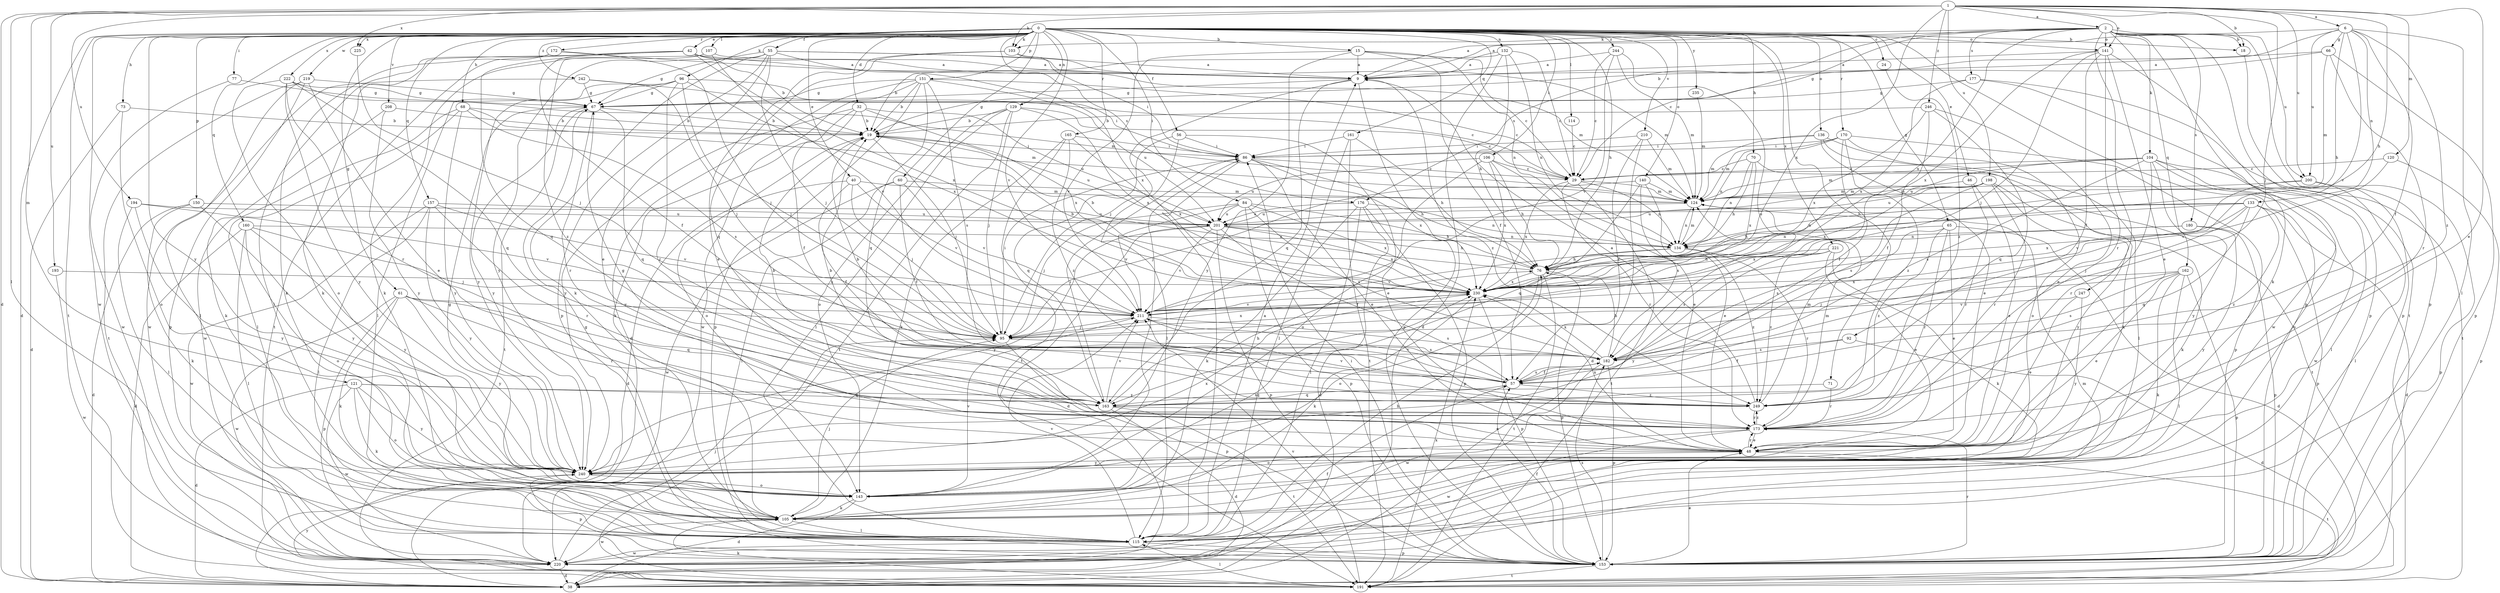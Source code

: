 strict digraph  {
0;
1;
2;
6;
9;
15;
18;
19;
24;
29;
32;
38;
40;
42;
46;
48;
55;
56;
57;
60;
61;
65;
66;
67;
68;
70;
71;
73;
76;
77;
84;
86;
92;
95;
96;
103;
104;
105;
106;
107;
114;
115;
120;
121;
124;
129;
132;
133;
134;
136;
140;
141;
143;
150;
151;
153;
157;
160;
161;
162;
163;
165;
170;
172;
173;
176;
177;
180;
182;
191;
193;
194;
198;
200;
201;
208;
210;
211;
219;
220;
221;
222;
225;
230;
235;
240;
242;
244;
246;
247;
249;
0 -> 15  [label=b];
0 -> 18  [label=b];
0 -> 24  [label=c];
0 -> 32  [label=d];
0 -> 38  [label=d];
0 -> 40  [label=e];
0 -> 42  [label=e];
0 -> 46  [label=e];
0 -> 55  [label=f];
0 -> 56  [label=f];
0 -> 60  [label=g];
0 -> 61  [label=g];
0 -> 65  [label=g];
0 -> 68  [label=h];
0 -> 70  [label=h];
0 -> 71  [label=h];
0 -> 73  [label=h];
0 -> 76  [label=h];
0 -> 77  [label=i];
0 -> 84  [label=i];
0 -> 96  [label=k];
0 -> 103  [label=k];
0 -> 106  [label=l];
0 -> 107  [label=l];
0 -> 114  [label=l];
0 -> 129  [label=n];
0 -> 132  [label=n];
0 -> 136  [label=o];
0 -> 140  [label=o];
0 -> 141  [label=o];
0 -> 150  [label=p];
0 -> 151  [label=p];
0 -> 153  [label=p];
0 -> 157  [label=q];
0 -> 160  [label=q];
0 -> 161  [label=q];
0 -> 165  [label=r];
0 -> 170  [label=r];
0 -> 172  [label=r];
0 -> 176  [label=s];
0 -> 191  [label=t];
0 -> 208  [label=v];
0 -> 210  [label=v];
0 -> 211  [label=v];
0 -> 219  [label=w];
0 -> 220  [label=w];
0 -> 221  [label=x];
0 -> 222  [label=x];
0 -> 225  [label=x];
0 -> 235  [label=y];
0 -> 240  [label=y];
0 -> 242  [label=z];
0 -> 244  [label=z];
1 -> 2  [label=a];
1 -> 6  [label=a];
1 -> 18  [label=b];
1 -> 38  [label=d];
1 -> 48  [label=e];
1 -> 76  [label=h];
1 -> 92  [label=j];
1 -> 103  [label=k];
1 -> 115  [label=l];
1 -> 120  [label=m];
1 -> 121  [label=m];
1 -> 141  [label=o];
1 -> 193  [label=u];
1 -> 194  [label=u];
1 -> 198  [label=u];
1 -> 200  [label=u];
1 -> 225  [label=x];
1 -> 230  [label=x];
1 -> 246  [label=z];
2 -> 9  [label=a];
2 -> 18  [label=b];
2 -> 29  [label=c];
2 -> 103  [label=k];
2 -> 104  [label=k];
2 -> 105  [label=k];
2 -> 141  [label=o];
2 -> 153  [label=p];
2 -> 162  [label=q];
2 -> 176  [label=s];
2 -> 177  [label=s];
2 -> 180  [label=s];
2 -> 191  [label=t];
2 -> 200  [label=u];
2 -> 230  [label=x];
2 -> 247  [label=z];
6 -> 9  [label=a];
6 -> 19  [label=b];
6 -> 57  [label=f];
6 -> 66  [label=g];
6 -> 76  [label=h];
6 -> 115  [label=l];
6 -> 133  [label=n];
6 -> 200  [label=u];
6 -> 211  [label=v];
6 -> 249  [label=z];
9 -> 67  [label=g];
9 -> 95  [label=j];
9 -> 153  [label=p];
9 -> 163  [label=q];
9 -> 249  [label=z];
15 -> 9  [label=a];
15 -> 29  [label=c];
15 -> 57  [label=f];
15 -> 134  [label=n];
15 -> 211  [label=v];
15 -> 240  [label=y];
18 -> 153  [label=p];
19 -> 86  [label=i];
19 -> 95  [label=j];
19 -> 143  [label=o];
19 -> 201  [label=u];
24 -> 249  [label=z];
29 -> 124  [label=m];
29 -> 134  [label=n];
29 -> 173  [label=r];
29 -> 191  [label=t];
29 -> 230  [label=x];
32 -> 19  [label=b];
32 -> 57  [label=f];
32 -> 105  [label=k];
32 -> 201  [label=u];
32 -> 230  [label=x];
32 -> 240  [label=y];
40 -> 38  [label=d];
40 -> 57  [label=f];
40 -> 95  [label=j];
40 -> 124  [label=m];
40 -> 211  [label=v];
42 -> 9  [label=a];
42 -> 19  [label=b];
42 -> 57  [label=f];
42 -> 105  [label=k];
42 -> 124  [label=m];
42 -> 163  [label=q];
42 -> 191  [label=t];
42 -> 230  [label=x];
46 -> 48  [label=e];
46 -> 124  [label=m];
46 -> 173  [label=r];
48 -> 173  [label=r];
48 -> 191  [label=t];
48 -> 230  [label=x];
48 -> 240  [label=y];
55 -> 9  [label=a];
55 -> 48  [label=e];
55 -> 67  [label=g];
55 -> 95  [label=j];
55 -> 105  [label=k];
55 -> 124  [label=m];
55 -> 153  [label=p];
55 -> 230  [label=x];
55 -> 240  [label=y];
56 -> 48  [label=e];
56 -> 86  [label=i];
56 -> 115  [label=l];
56 -> 163  [label=q];
57 -> 19  [label=b];
57 -> 163  [label=q];
57 -> 182  [label=s];
57 -> 211  [label=v];
57 -> 249  [label=z];
60 -> 57  [label=f];
60 -> 115  [label=l];
60 -> 124  [label=m];
60 -> 211  [label=v];
60 -> 220  [label=w];
61 -> 105  [label=k];
61 -> 153  [label=p];
61 -> 163  [label=q];
61 -> 173  [label=r];
61 -> 211  [label=v];
61 -> 220  [label=w];
61 -> 240  [label=y];
65 -> 38  [label=d];
65 -> 48  [label=e];
65 -> 134  [label=n];
65 -> 173  [label=r];
65 -> 182  [label=s];
65 -> 249  [label=z];
66 -> 9  [label=a];
66 -> 67  [label=g];
66 -> 124  [label=m];
66 -> 153  [label=p];
66 -> 173  [label=r];
67 -> 19  [label=b];
67 -> 163  [label=q];
67 -> 173  [label=r];
67 -> 191  [label=t];
67 -> 240  [label=y];
68 -> 19  [label=b];
68 -> 115  [label=l];
68 -> 124  [label=m];
68 -> 182  [label=s];
68 -> 220  [label=w];
68 -> 240  [label=y];
70 -> 29  [label=c];
70 -> 76  [label=h];
70 -> 134  [label=n];
70 -> 191  [label=t];
70 -> 230  [label=x];
71 -> 163  [label=q];
71 -> 173  [label=r];
73 -> 19  [label=b];
73 -> 38  [label=d];
73 -> 143  [label=o];
76 -> 19  [label=b];
76 -> 143  [label=o];
76 -> 153  [label=p];
76 -> 191  [label=t];
76 -> 230  [label=x];
77 -> 67  [label=g];
77 -> 220  [label=w];
84 -> 76  [label=h];
84 -> 95  [label=j];
84 -> 153  [label=p];
84 -> 182  [label=s];
84 -> 201  [label=u];
84 -> 211  [label=v];
84 -> 230  [label=x];
86 -> 29  [label=c];
86 -> 48  [label=e];
86 -> 76  [label=h];
86 -> 115  [label=l];
86 -> 230  [label=x];
92 -> 38  [label=d];
92 -> 57  [label=f];
92 -> 182  [label=s];
95 -> 86  [label=i];
95 -> 153  [label=p];
95 -> 182  [label=s];
95 -> 230  [label=x];
96 -> 67  [label=g];
96 -> 86  [label=i];
96 -> 95  [label=j];
96 -> 115  [label=l];
96 -> 173  [label=r];
96 -> 230  [label=x];
96 -> 240  [label=y];
103 -> 9  [label=a];
103 -> 48  [label=e];
103 -> 86  [label=i];
103 -> 163  [label=q];
104 -> 29  [label=c];
104 -> 115  [label=l];
104 -> 124  [label=m];
104 -> 143  [label=o];
104 -> 173  [label=r];
104 -> 182  [label=s];
104 -> 201  [label=u];
104 -> 220  [label=w];
104 -> 240  [label=y];
105 -> 95  [label=j];
105 -> 115  [label=l];
105 -> 220  [label=w];
106 -> 29  [label=c];
106 -> 48  [label=e];
106 -> 76  [label=h];
106 -> 143  [label=o];
106 -> 201  [label=u];
106 -> 230  [label=x];
107 -> 9  [label=a];
107 -> 105  [label=k];
107 -> 211  [label=v];
107 -> 249  [label=z];
114 -> 29  [label=c];
115 -> 9  [label=a];
115 -> 67  [label=g];
115 -> 76  [label=h];
115 -> 153  [label=p];
115 -> 211  [label=v];
115 -> 220  [label=w];
120 -> 29  [label=c];
120 -> 153  [label=p];
120 -> 211  [label=v];
121 -> 38  [label=d];
121 -> 105  [label=k];
121 -> 143  [label=o];
121 -> 163  [label=q];
121 -> 220  [label=w];
121 -> 240  [label=y];
121 -> 249  [label=z];
124 -> 134  [label=n];
124 -> 201  [label=u];
129 -> 19  [label=b];
129 -> 29  [label=c];
129 -> 95  [label=j];
129 -> 115  [label=l];
129 -> 143  [label=o];
129 -> 191  [label=t];
129 -> 230  [label=x];
132 -> 9  [label=a];
132 -> 19  [label=b];
132 -> 29  [label=c];
132 -> 38  [label=d];
132 -> 76  [label=h];
132 -> 134  [label=n];
133 -> 38  [label=d];
133 -> 76  [label=h];
133 -> 95  [label=j];
133 -> 134  [label=n];
133 -> 153  [label=p];
133 -> 163  [label=q];
133 -> 201  [label=u];
133 -> 230  [label=x];
133 -> 249  [label=z];
134 -> 76  [label=h];
134 -> 124  [label=m];
134 -> 173  [label=r];
134 -> 211  [label=v];
134 -> 249  [label=z];
136 -> 48  [label=e];
136 -> 86  [label=i];
136 -> 105  [label=k];
136 -> 115  [label=l];
136 -> 124  [label=m];
140 -> 48  [label=e];
140 -> 95  [label=j];
140 -> 124  [label=m];
140 -> 163  [label=q];
140 -> 182  [label=s];
141 -> 9  [label=a];
141 -> 48  [label=e];
141 -> 57  [label=f];
141 -> 95  [label=j];
141 -> 153  [label=p];
141 -> 173  [label=r];
141 -> 230  [label=x];
143 -> 38  [label=d];
143 -> 67  [label=g];
143 -> 86  [label=i];
143 -> 105  [label=k];
143 -> 211  [label=v];
143 -> 230  [label=x];
150 -> 38  [label=d];
150 -> 105  [label=k];
150 -> 201  [label=u];
150 -> 240  [label=y];
151 -> 19  [label=b];
151 -> 29  [label=c];
151 -> 38  [label=d];
151 -> 67  [label=g];
151 -> 153  [label=p];
151 -> 163  [label=q];
151 -> 182  [label=s];
151 -> 201  [label=u];
151 -> 220  [label=w];
153 -> 48  [label=e];
153 -> 57  [label=f];
153 -> 86  [label=i];
153 -> 173  [label=r];
153 -> 182  [label=s];
153 -> 191  [label=t];
157 -> 115  [label=l];
157 -> 173  [label=r];
157 -> 201  [label=u];
157 -> 211  [label=v];
157 -> 220  [label=w];
157 -> 240  [label=y];
160 -> 38  [label=d];
160 -> 95  [label=j];
160 -> 115  [label=l];
160 -> 134  [label=n];
160 -> 143  [label=o];
160 -> 240  [label=y];
161 -> 76  [label=h];
161 -> 86  [label=i];
161 -> 115  [label=l];
161 -> 191  [label=t];
162 -> 48  [label=e];
162 -> 95  [label=j];
162 -> 105  [label=k];
162 -> 115  [label=l];
162 -> 153  [label=p];
162 -> 182  [label=s];
162 -> 230  [label=x];
163 -> 19  [label=b];
163 -> 38  [label=d];
163 -> 48  [label=e];
163 -> 76  [label=h];
163 -> 86  [label=i];
163 -> 191  [label=t];
163 -> 211  [label=v];
165 -> 86  [label=i];
165 -> 105  [label=k];
165 -> 191  [label=t];
165 -> 230  [label=x];
165 -> 249  [label=z];
170 -> 57  [label=f];
170 -> 86  [label=i];
170 -> 124  [label=m];
170 -> 134  [label=n];
170 -> 143  [label=o];
170 -> 153  [label=p];
170 -> 249  [label=z];
172 -> 9  [label=a];
172 -> 95  [label=j];
172 -> 105  [label=k];
172 -> 115  [label=l];
173 -> 48  [label=e];
173 -> 67  [label=g];
173 -> 124  [label=m];
173 -> 143  [label=o];
173 -> 220  [label=w];
173 -> 249  [label=z];
176 -> 38  [label=d];
176 -> 105  [label=k];
176 -> 115  [label=l];
176 -> 134  [label=n];
176 -> 153  [label=p];
176 -> 201  [label=u];
177 -> 67  [label=g];
177 -> 191  [label=t];
177 -> 220  [label=w];
177 -> 230  [label=x];
180 -> 134  [label=n];
180 -> 153  [label=p];
180 -> 230  [label=x];
180 -> 240  [label=y];
182 -> 57  [label=f];
182 -> 76  [label=h];
182 -> 153  [label=p];
182 -> 220  [label=w];
182 -> 230  [label=x];
191 -> 105  [label=k];
191 -> 115  [label=l];
191 -> 211  [label=v];
191 -> 230  [label=x];
191 -> 240  [label=y];
193 -> 220  [label=w];
193 -> 230  [label=x];
194 -> 115  [label=l];
194 -> 201  [label=u];
194 -> 211  [label=v];
194 -> 240  [label=y];
198 -> 105  [label=k];
198 -> 124  [label=m];
198 -> 173  [label=r];
198 -> 182  [label=s];
198 -> 201  [label=u];
198 -> 230  [label=x];
198 -> 240  [label=y];
200 -> 115  [label=l];
200 -> 124  [label=m];
200 -> 153  [label=p];
200 -> 211  [label=v];
201 -> 38  [label=d];
201 -> 57  [label=f];
201 -> 76  [label=h];
201 -> 134  [label=n];
201 -> 153  [label=p];
201 -> 211  [label=v];
201 -> 230  [label=x];
201 -> 240  [label=y];
208 -> 19  [label=b];
208 -> 105  [label=k];
208 -> 240  [label=y];
210 -> 38  [label=d];
210 -> 57  [label=f];
210 -> 86  [label=i];
210 -> 124  [label=m];
211 -> 95  [label=j];
211 -> 182  [label=s];
219 -> 48  [label=e];
219 -> 67  [label=g];
219 -> 115  [label=l];
219 -> 153  [label=p];
219 -> 191  [label=t];
220 -> 38  [label=d];
220 -> 57  [label=f];
220 -> 95  [label=j];
220 -> 124  [label=m];
221 -> 48  [label=e];
221 -> 76  [label=h];
221 -> 105  [label=k];
221 -> 182  [label=s];
221 -> 240  [label=y];
221 -> 249  [label=z];
222 -> 67  [label=g];
222 -> 124  [label=m];
222 -> 143  [label=o];
222 -> 163  [label=q];
222 -> 173  [label=r];
222 -> 240  [label=y];
225 -> 95  [label=j];
230 -> 19  [label=b];
230 -> 105  [label=k];
230 -> 153  [label=p];
230 -> 211  [label=v];
235 -> 124  [label=m];
240 -> 143  [label=o];
240 -> 153  [label=p];
240 -> 230  [label=x];
242 -> 29  [label=c];
242 -> 67  [label=g];
242 -> 95  [label=j];
242 -> 220  [label=w];
244 -> 9  [label=a];
244 -> 29  [label=c];
244 -> 124  [label=m];
244 -> 182  [label=s];
244 -> 211  [label=v];
246 -> 19  [label=b];
246 -> 48  [label=e];
246 -> 57  [label=f];
246 -> 163  [label=q];
246 -> 230  [label=x];
247 -> 48  [label=e];
247 -> 211  [label=v];
247 -> 240  [label=y];
249 -> 9  [label=a];
249 -> 19  [label=b];
249 -> 124  [label=m];
249 -> 173  [label=r];
249 -> 211  [label=v];
}
